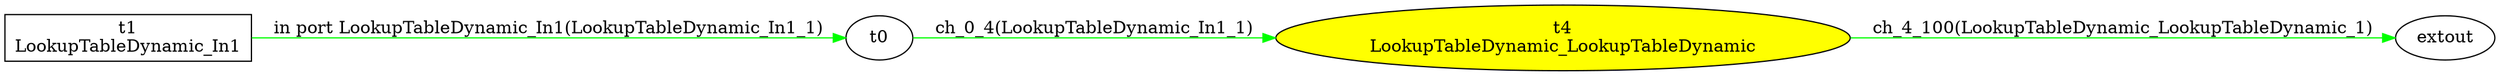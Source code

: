 digraph csp {
	graph [rankdir=LR];
	LookupTableDynamic_LookupTableDynamic	 [fillcolor=yellow,
		label="t4\nLookupTableDynamic_LookupTableDynamic",
		style=filled];
	t0 -> LookupTableDynamic_LookupTableDynamic	 [color=green,
		label="ch_0_4(LookupTableDynamic_In1_1)"];
	extout	 [label=extout];
	LookupTableDynamic_In1	 [label="t1\nLookupTableDynamic_In1",
		shape=box];
	LookupTableDynamic_In1 -> t0	 [color=green,
		label="in port LookupTableDynamic_In1(LookupTableDynamic_In1_1)"];
	LookupTableDynamic_LookupTableDynamic -> extout	 [color=green,
		label="ch_4_100(LookupTableDynamic_LookupTableDynamic_1)"];
}
